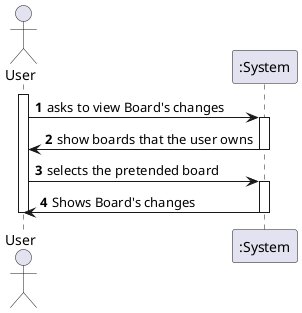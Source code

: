 @startuml
'https://plantuml.com/sequence-diagram

autonumber

actor User

activate User

User -> ":System": asks to view Board's changes

activate ":System"
":System" -> User: show boards that the user owns
deactivate ":System"

User -> ":System": selects the pretended board

activate ":System"
":System" -> User: Shows Board's changes
deactivate ":System"
deactivate User

@enduml